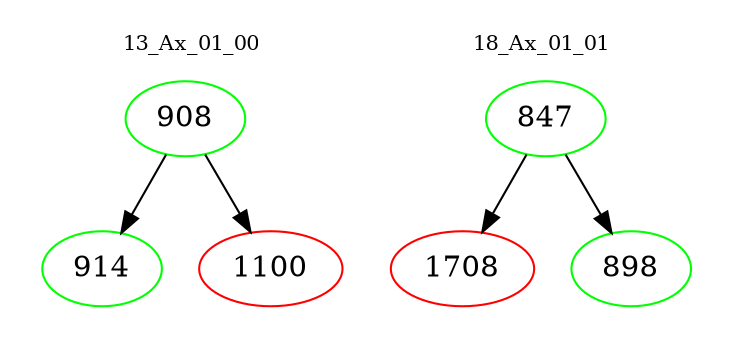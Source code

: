 digraph{
subgraph cluster_0 {
color = white
label = "13_Ax_01_00";
fontsize=10;
T0_908 [label="908", color="green"]
T0_908 -> T0_914 [color="black"]
T0_914 [label="914", color="green"]
T0_908 -> T0_1100 [color="black"]
T0_1100 [label="1100", color="red"]
}
subgraph cluster_1 {
color = white
label = "18_Ax_01_01";
fontsize=10;
T1_847 [label="847", color="green"]
T1_847 -> T1_1708 [color="black"]
T1_1708 [label="1708", color="red"]
T1_847 -> T1_898 [color="black"]
T1_898 [label="898", color="green"]
}
}
